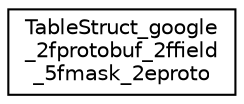 digraph "类继承关系图"
{
 // LATEX_PDF_SIZE
  edge [fontname="Helvetica",fontsize="10",labelfontname="Helvetica",labelfontsize="10"];
  node [fontname="Helvetica",fontsize="10",shape=record];
  rankdir="LR";
  Node0 [label="TableStruct_google\l_2fprotobuf_2ffield\l_5fmask_2eproto",height=0.2,width=0.4,color="black", fillcolor="white", style="filled",URL="$structTableStruct__google__2fprotobuf__2ffield__5fmask__2eproto.html",tooltip=" "];
}
